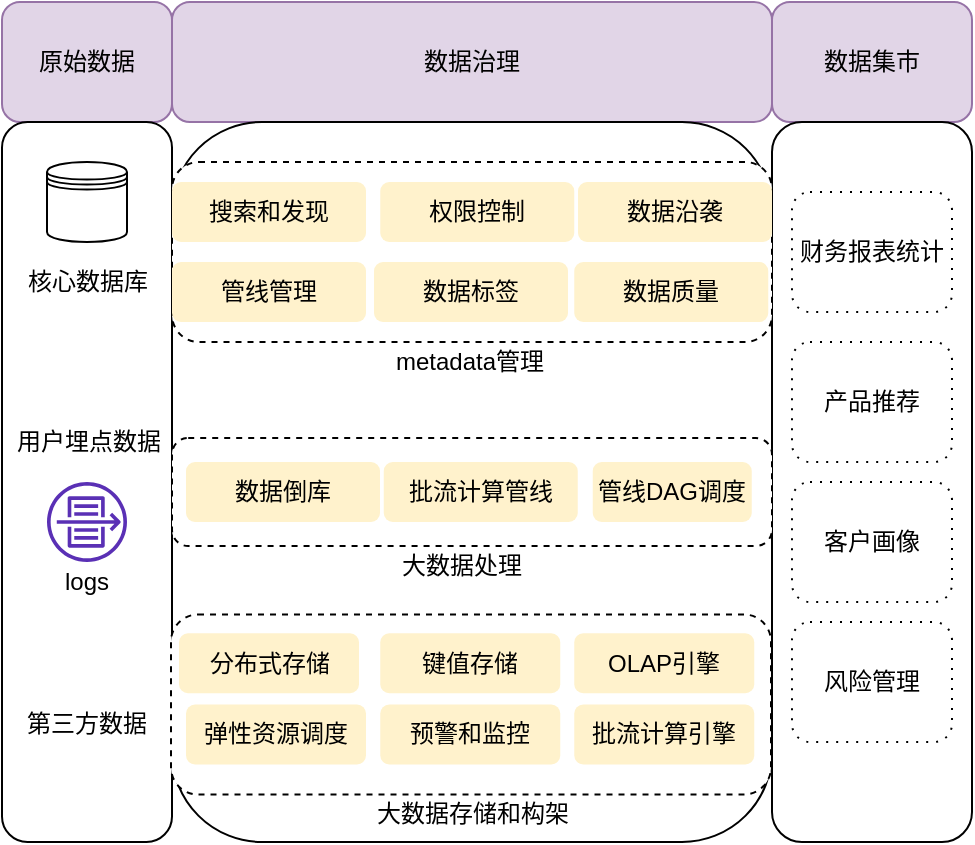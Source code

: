 <mxfile version="14.4.9" type="device"><diagram id="cVSiV1UqHVUlXl2B52jI" name="Page-1"><mxGraphModel dx="2946" dy="1096" grid="1" gridSize="10" guides="1" tooltips="1" connect="1" arrows="1" fold="1" page="1" pageScale="1" pageWidth="850" pageHeight="1100" math="0" shadow="0"><root><mxCell id="0"/><mxCell id="1" parent="0"/><mxCell id="T6ihxOzaKNKyEl-UnJ62-2" value="原始数据" style="rounded=1;whiteSpace=wrap;html=1;fillColor=#e1d5e7;strokeColor=#9673a6;" vertex="1" parent="1"><mxGeometry x="145" y="450" width="85" height="60" as="geometry"/></mxCell><mxCell id="T6ihxOzaKNKyEl-UnJ62-4" value="" style="rounded=1;whiteSpace=wrap;html=1;" vertex="1" parent="1"><mxGeometry x="145" y="510" width="85" height="360" as="geometry"/></mxCell><mxCell id="T6ihxOzaKNKyEl-UnJ62-5" value="数据治理" style="rounded=1;whiteSpace=wrap;html=1;fillColor=#e1d5e7;strokeColor=#9673a6;" vertex="1" parent="1"><mxGeometry x="230" y="450" width="300" height="60" as="geometry"/></mxCell><mxCell id="T6ihxOzaKNKyEl-UnJ62-6" value="数据集市" style="rounded=1;whiteSpace=wrap;html=1;fillColor=#e1d5e7;strokeColor=#9673a6;" vertex="1" parent="1"><mxGeometry x="530" y="450" width="100" height="60" as="geometry"/></mxCell><mxCell id="T6ihxOzaKNKyEl-UnJ62-7" value="" style="rounded=1;whiteSpace=wrap;html=1;" vertex="1" parent="1"><mxGeometry x="230" y="510" width="300" height="360" as="geometry"/></mxCell><mxCell id="T6ihxOzaKNKyEl-UnJ62-8" value="" style="rounded=1;whiteSpace=wrap;html=1;" vertex="1" parent="1"><mxGeometry x="530" y="510" width="100" height="360" as="geometry"/></mxCell><mxCell id="T6ihxOzaKNKyEl-UnJ62-9" value="" style="shape=datastore;whiteSpace=wrap;html=1;" vertex="1" parent="1"><mxGeometry x="167.5" y="530" width="40" height="40" as="geometry"/></mxCell><mxCell id="T6ihxOzaKNKyEl-UnJ62-10" value="核心数据库" style="text;html=1;strokeColor=none;fillColor=none;align=center;verticalAlign=middle;whiteSpace=wrap;rounded=0;" vertex="1" parent="1"><mxGeometry x="156.5" y="580" width="62" height="20" as="geometry"/></mxCell><mxCell id="T6ihxOzaKNKyEl-UnJ62-13" value="" style="shape=image;html=1;verticalAlign=top;verticalLabelPosition=bottom;labelBackgroundColor=#ffffff;imageAspect=0;aspect=fixed;image=https://cdn2.iconfinder.com/data/icons/user-interface-169/32/about-128.png" vertex="1" parent="1"><mxGeometry x="167.5" y="610" width="40" height="40" as="geometry"/></mxCell><mxCell id="T6ihxOzaKNKyEl-UnJ62-14" value="用户埋点数据" style="text;html=1;strokeColor=none;fillColor=none;align=center;verticalAlign=middle;whiteSpace=wrap;rounded=0;" vertex="1" parent="1"><mxGeometry x="145.5" y="660" width="84.5" height="20" as="geometry"/></mxCell><mxCell id="T6ihxOzaKNKyEl-UnJ62-16" value="" style="outlineConnect=0;fontColor=#232F3E;gradientColor=none;fillColor=#5A30B5;strokeColor=none;dashed=0;verticalLabelPosition=bottom;verticalAlign=top;align=center;html=1;fontSize=12;fontStyle=0;aspect=fixed;pointerEvents=1;shape=mxgraph.aws4.flow_logs;" vertex="1" parent="1"><mxGeometry x="167.5" y="690" width="40" height="40" as="geometry"/></mxCell><mxCell id="T6ihxOzaKNKyEl-UnJ62-17" value="logs" style="text;html=1;strokeColor=none;fillColor=none;align=center;verticalAlign=middle;whiteSpace=wrap;rounded=0;" vertex="1" parent="1"><mxGeometry x="145" y="730" width="84.5" height="20" as="geometry"/></mxCell><mxCell id="T6ihxOzaKNKyEl-UnJ62-18" value="" style="shape=image;html=1;verticalAlign=top;verticalLabelPosition=bottom;labelBackgroundColor=#ffffff;imageAspect=0;aspect=fixed;image=https://cdn0.iconfinder.com/data/icons/business-management-3-4/256/m-50-128.png" vertex="1" parent="1"><mxGeometry x="166.25" y="760" width="41.25" height="41.25" as="geometry"/></mxCell><mxCell id="T6ihxOzaKNKyEl-UnJ62-19" value="第三方数据" style="text;html=1;strokeColor=none;fillColor=none;align=center;verticalAlign=middle;whiteSpace=wrap;rounded=0;" vertex="1" parent="1"><mxGeometry x="144.63" y="801.25" width="84.5" height="20" as="geometry"/></mxCell><mxCell id="T6ihxOzaKNKyEl-UnJ62-20" value="" style="rounded=1;whiteSpace=wrap;html=1;dashed=1;" vertex="1" parent="1"><mxGeometry x="230" y="530" width="300" height="90" as="geometry"/></mxCell><mxCell id="T6ihxOzaKNKyEl-UnJ62-22" value="metadata管理" style="text;html=1;strokeColor=none;fillColor=none;align=center;verticalAlign=middle;whiteSpace=wrap;rounded=0;dashed=1;" vertex="1" parent="1"><mxGeometry x="334.13" y="620" width="90" height="20" as="geometry"/></mxCell><mxCell id="T6ihxOzaKNKyEl-UnJ62-23" value="" style="rounded=1;whiteSpace=wrap;html=1;dashed=1;" vertex="1" parent="1"><mxGeometry x="230" y="668" width="300" height="54" as="geometry"/></mxCell><mxCell id="T6ihxOzaKNKyEl-UnJ62-24" value="大数据处理" style="text;html=1;strokeColor=none;fillColor=none;align=center;verticalAlign=middle;whiteSpace=wrap;rounded=0;dashed=1;" vertex="1" parent="1"><mxGeometry x="330.13" y="722" width="90" height="20" as="geometry"/></mxCell><mxCell id="T6ihxOzaKNKyEl-UnJ62-25" value="" style="rounded=1;whiteSpace=wrap;html=1;dashed=1;" vertex="1" parent="1"><mxGeometry x="229.5" y="756.25" width="300" height="90" as="geometry"/></mxCell><mxCell id="T6ihxOzaKNKyEl-UnJ62-26" value="大数据存储和构架" style="text;html=1;strokeColor=none;fillColor=none;align=center;verticalAlign=middle;whiteSpace=wrap;rounded=0;dashed=1;" vertex="1" parent="1"><mxGeometry x="327.5" y="846.25" width="105" height="20" as="geometry"/></mxCell><mxCell id="T6ihxOzaKNKyEl-UnJ62-27" value="搜索和发现" style="rounded=1;whiteSpace=wrap;html=1;dashed=1;fillColor=#fff2cc;dashPattern=1 4;strokeColor=none;" vertex="1" parent="1"><mxGeometry x="230" y="540" width="97" height="30" as="geometry"/></mxCell><mxCell id="T6ihxOzaKNKyEl-UnJ62-28" value="权限控制" style="rounded=1;whiteSpace=wrap;html=1;dashed=1;fillColor=#fff2cc;dashPattern=1 4;strokeColor=none;" vertex="1" parent="1"><mxGeometry x="334.13" y="540" width="97" height="30" as="geometry"/></mxCell><mxCell id="T6ihxOzaKNKyEl-UnJ62-29" value="数据沿袭" style="rounded=1;whiteSpace=wrap;html=1;dashed=1;fillColor=#fff2cc;dashPattern=1 4;strokeColor=none;" vertex="1" parent="1"><mxGeometry x="433" y="540" width="97" height="30" as="geometry"/></mxCell><mxCell id="T6ihxOzaKNKyEl-UnJ62-30" value="管线管理" style="rounded=1;whiteSpace=wrap;html=1;dashed=1;fillColor=#fff2cc;dashPattern=1 4;strokeColor=none;" vertex="1" parent="1"><mxGeometry x="230" y="580" width="97" height="30" as="geometry"/></mxCell><mxCell id="T6ihxOzaKNKyEl-UnJ62-31" value="数据质量" style="rounded=1;whiteSpace=wrap;html=1;dashed=1;fillColor=#fff2cc;dashPattern=1 4;strokeColor=none;" vertex="1" parent="1"><mxGeometry x="431.13" y="580" width="97" height="30" as="geometry"/></mxCell><mxCell id="T6ihxOzaKNKyEl-UnJ62-32" value="数据标签" style="rounded=1;whiteSpace=wrap;html=1;dashed=1;fillColor=#fff2cc;dashPattern=1 4;strokeColor=none;" vertex="1" parent="1"><mxGeometry x="331" y="580" width="97" height="30" as="geometry"/></mxCell><mxCell id="T6ihxOzaKNKyEl-UnJ62-33" value="数据倒库" style="rounded=1;whiteSpace=wrap;html=1;dashed=1;fillColor=#fff2cc;dashPattern=1 4;strokeColor=none;" vertex="1" parent="1"><mxGeometry x="237" y="680" width="97" height="30" as="geometry"/></mxCell><mxCell id="T6ihxOzaKNKyEl-UnJ62-34" value="批流计算管线" style="rounded=1;whiteSpace=wrap;html=1;dashed=1;fillColor=#fff2cc;dashPattern=1 4;strokeColor=none;" vertex="1" parent="1"><mxGeometry x="335.87" y="680" width="97" height="30" as="geometry"/></mxCell><mxCell id="T6ihxOzaKNKyEl-UnJ62-35" value="管线DAG调度" style="rounded=1;whiteSpace=wrap;html=1;dashed=1;fillColor=#fff2cc;dashPattern=1 4;strokeColor=none;" vertex="1" parent="1"><mxGeometry x="440.37" y="680" width="79.5" height="30" as="geometry"/></mxCell><mxCell id="T6ihxOzaKNKyEl-UnJ62-38" value="分布式存储" style="rounded=1;whiteSpace=wrap;html=1;dashed=1;fillColor=#fff2cc;dashPattern=1 4;strokeColor=none;" vertex="1" parent="1"><mxGeometry x="233.5" y="765.63" width="90" height="30" as="geometry"/></mxCell><mxCell id="T6ihxOzaKNKyEl-UnJ62-39" value="键值存储" style="rounded=1;whiteSpace=wrap;html=1;dashed=1;fillColor=#fff2cc;dashPattern=1 4;strokeColor=none;" vertex="1" parent="1"><mxGeometry x="334.13" y="765.62" width="90" height="30" as="geometry"/></mxCell><mxCell id="T6ihxOzaKNKyEl-UnJ62-40" value="OLAP引擎" style="rounded=1;whiteSpace=wrap;html=1;dashed=1;fillColor=#fff2cc;dashPattern=1 4;strokeColor=none;" vertex="1" parent="1"><mxGeometry x="431.13" y="765.63" width="90" height="30" as="geometry"/></mxCell><mxCell id="T6ihxOzaKNKyEl-UnJ62-41" value="弹性资源调度" style="rounded=1;whiteSpace=wrap;html=1;dashed=1;fillColor=#fff2cc;dashPattern=1 4;strokeColor=none;" vertex="1" parent="1"><mxGeometry x="237" y="801.25" width="90" height="30" as="geometry"/></mxCell><mxCell id="T6ihxOzaKNKyEl-UnJ62-42" value="预警和监控" style="rounded=1;whiteSpace=wrap;html=1;dashed=1;fillColor=#fff2cc;dashPattern=1 4;strokeColor=none;" vertex="1" parent="1"><mxGeometry x="334.13" y="801.25" width="90" height="30" as="geometry"/></mxCell><mxCell id="T6ihxOzaKNKyEl-UnJ62-43" value="批流计算引擎" style="rounded=1;whiteSpace=wrap;html=1;dashed=1;fillColor=#fff2cc;dashPattern=1 4;strokeColor=none;" vertex="1" parent="1"><mxGeometry x="431.13" y="801.25" width="90" height="30" as="geometry"/></mxCell><mxCell id="T6ihxOzaKNKyEl-UnJ62-44" style="edgeStyle=orthogonalEdgeStyle;rounded=0;orthogonalLoop=1;jettySize=auto;html=1;exitX=0.5;exitY=1;exitDx=0;exitDy=0;" edge="1" parent="1" source="T6ihxOzaKNKyEl-UnJ62-24" target="T6ihxOzaKNKyEl-UnJ62-24"><mxGeometry relative="1" as="geometry"/></mxCell><mxCell id="T6ihxOzaKNKyEl-UnJ62-45" value="财务报表统计" style="rounded=1;whiteSpace=wrap;html=1;dashed=1;dashPattern=1 4;" vertex="1" parent="1"><mxGeometry x="540" y="545" width="80" height="60" as="geometry"/></mxCell><mxCell id="T6ihxOzaKNKyEl-UnJ62-46" value="产品推荐" style="rounded=1;whiteSpace=wrap;html=1;dashed=1;dashPattern=1 4;" vertex="1" parent="1"><mxGeometry x="540" y="620" width="80" height="60" as="geometry"/></mxCell><mxCell id="T6ihxOzaKNKyEl-UnJ62-47" value="客户画像" style="rounded=1;whiteSpace=wrap;html=1;dashed=1;dashPattern=1 4;" vertex="1" parent="1"><mxGeometry x="540" y="690" width="80" height="60" as="geometry"/></mxCell><mxCell id="T6ihxOzaKNKyEl-UnJ62-48" value="风险管理" style="rounded=1;whiteSpace=wrap;html=1;dashed=1;dashPattern=1 4;" vertex="1" parent="1"><mxGeometry x="540" y="760" width="80" height="60" as="geometry"/></mxCell></root></mxGraphModel></diagram></mxfile>